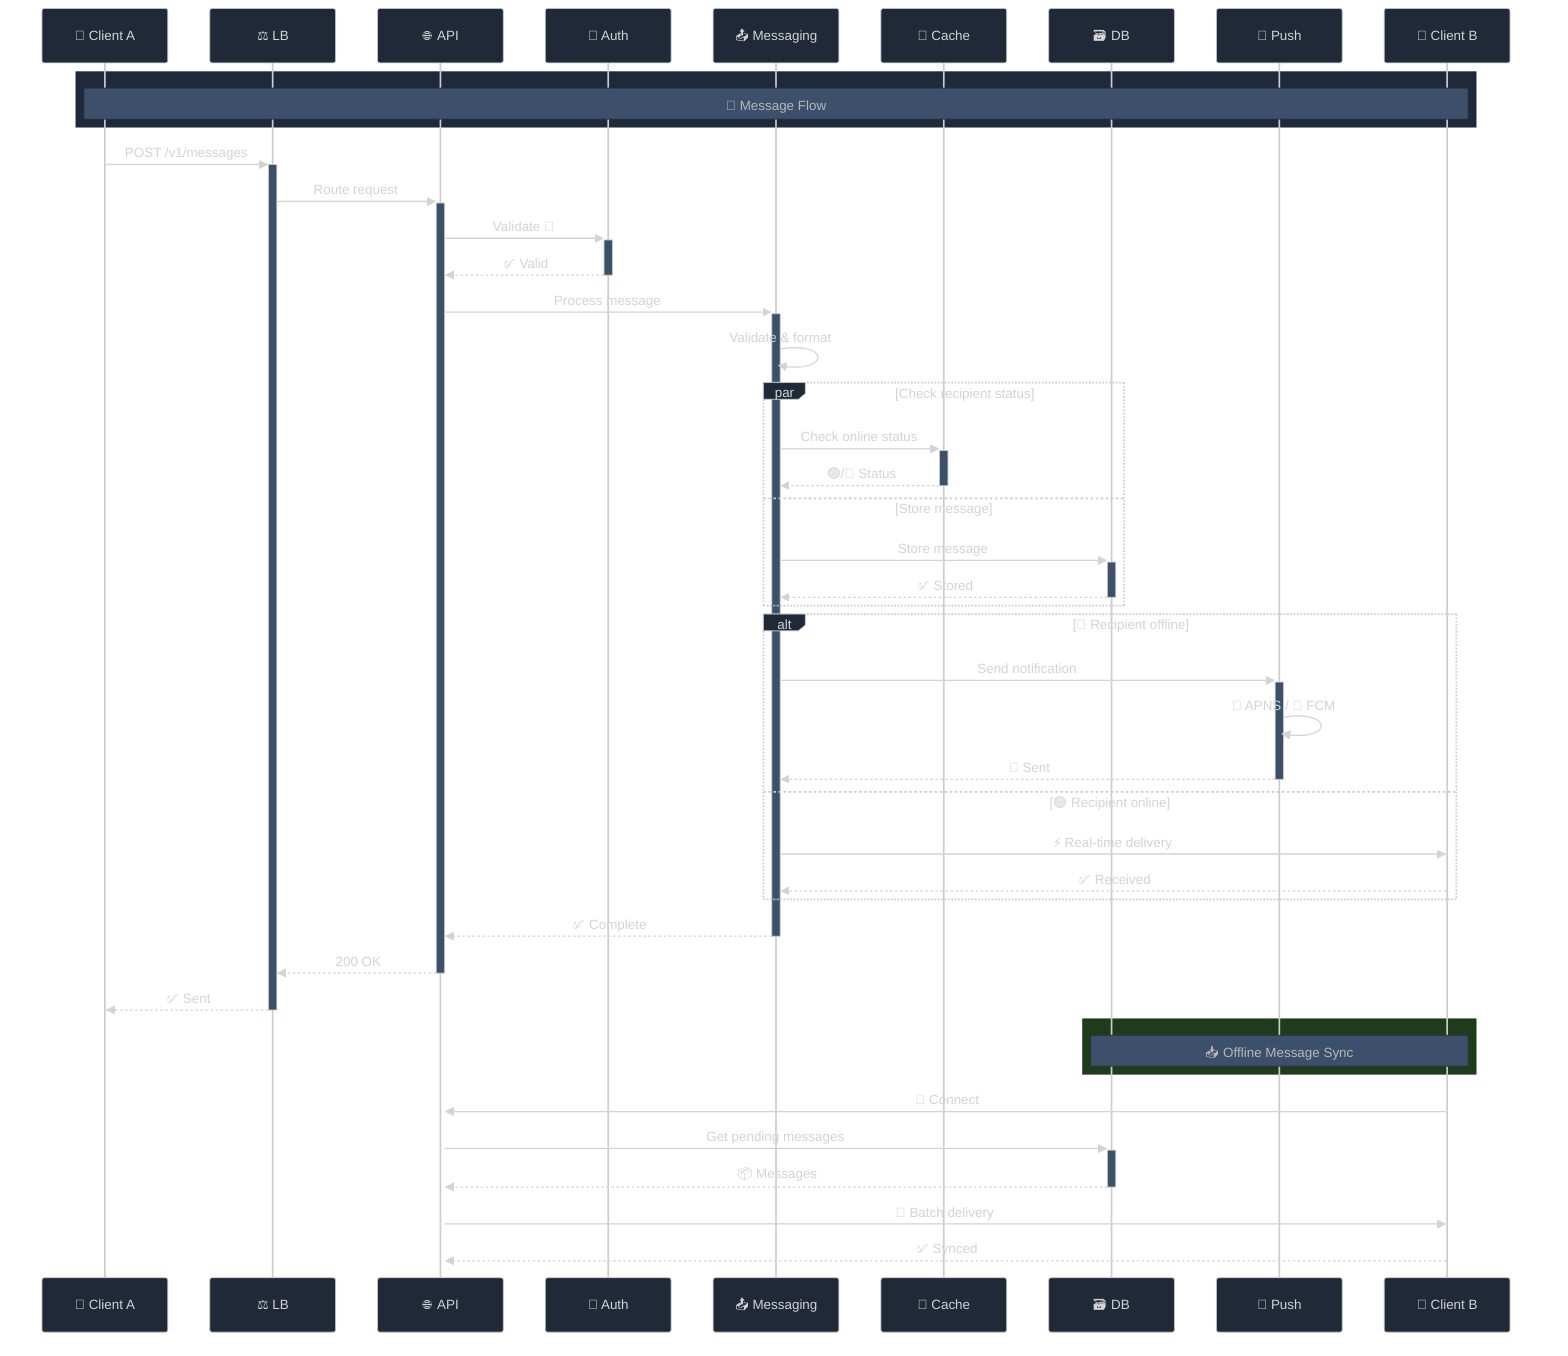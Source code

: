 %%{init: {
  'theme': 'dark',
  'themeVariables': {
    'primaryColor': '#1f2937',
    'primaryTextColor': '#f9fafb',
    'primaryBorderColor': '#374151',
    'lineColor': '#6b7280',
    'secondaryColor': '#374151',
    'tertiaryColor': '#4b5563',
    'background': '#111827',
    'mainBkg': '#1f2937',
    'secondBkg': '#374151',
    'tertiaryBkg': '#4b5563'
  }
}}%%
sequenceDiagram
    participant C1 as 📱 Client A
    participant LB as ⚖️ LB
    participant API as 🌐 API
    participant AUTH as 🔐 Auth
    participant MSG as 📤 Messaging
    participant CACHE as 🔴 Cache
    participant DB as 🗃️ DB
    participant PUSH as 🔔 Push
    participant C2 as 📱 Client B

    rect rgb(30, 41, 59)
        Note over C1,C2: 📨 Message Flow
    end

    C1->>+LB: POST /v1/messages
    LB->>+API: Route request
    API->>+AUTH: Validate 🔐
    AUTH-->>-API: ✅ Valid

    API->>+MSG: Process message
    MSG->>MSG: Validate & format

    par Check recipient status
        MSG->>+CACHE: Check online status
        CACHE-->>-MSG: 🟢/🔴 Status
    and Store message
        MSG->>+DB: Store message
        DB-->>-MSG: ✅ Stored
    end

    alt 🔴 Recipient offline
        MSG->>+PUSH: Send notification
        PUSH->>PUSH: 🍎 APNS / 🤖 FCM
        PUSH-->>-MSG: 🔔 Sent
    else 🟢 Recipient online
        MSG->>C2: ⚡ Real-time delivery
        C2-->>MSG: ✅ Received
    end

    MSG-->>-API: ✅ Complete
    API-->>-LB: 200 OK
    LB-->>-C1: ✅ Sent

    rect rgb(30, 59, 30)
        Note over C2,DB: 📥 Offline Message Sync
    end

    C2->>+API: 🔌 Connect
    API->>+DB: Get pending messages
    DB-->>-API: 📦 Messages
    API->>C2: 📨 Batch delivery
    C2-->>API: ✅ Synced